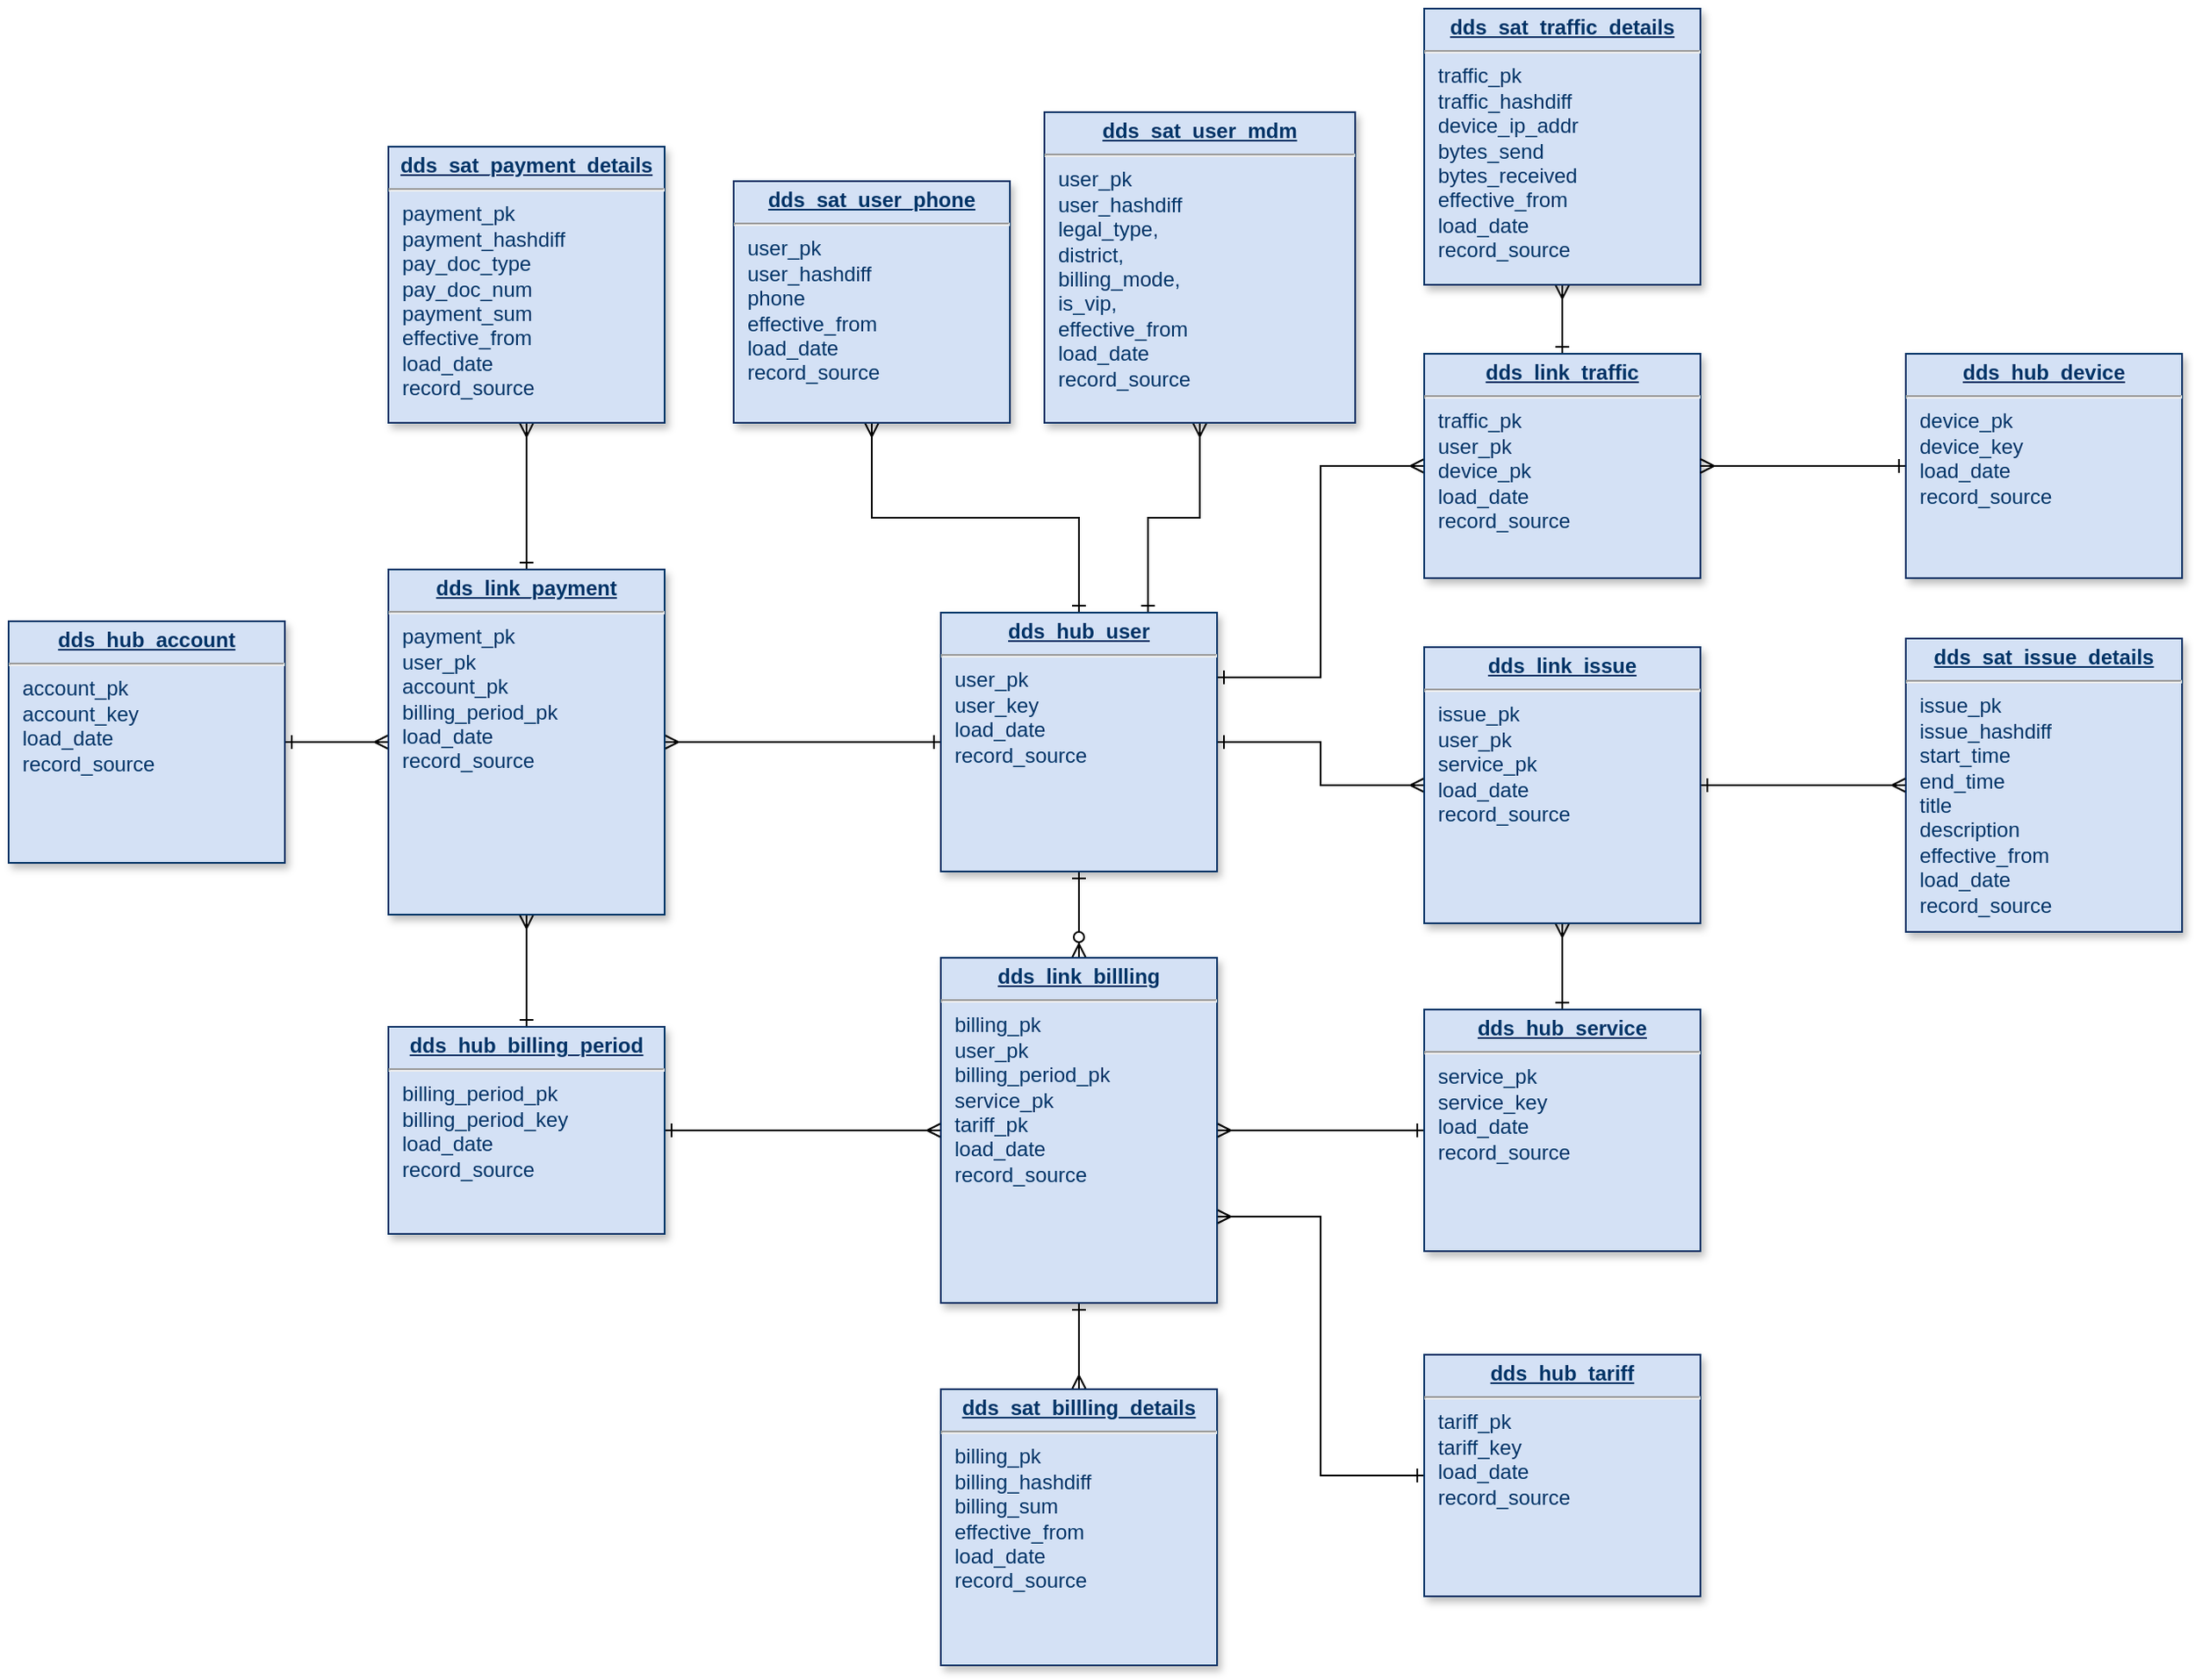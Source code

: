<mxfile version="14.6.13" type="device"><diagram name="Page-1" id="efa7a0a1-bf9b-a30e-e6df-94a7791c09e9"><mxGraphModel dx="1350" dy="804" grid="1" gridSize="10" guides="1" tooltips="1" connect="1" arrows="1" fold="1" page="1" pageScale="1" pageWidth="826" pageHeight="1169" background="#ffffff" math="0" shadow="0"><root><mxCell id="0"/><mxCell id="1" parent="0"/><mxCell id="wcHGb2fPxgw_pSN6tbh8-22" style="edgeStyle=orthogonalEdgeStyle;rounded=0;orthogonalLoop=1;jettySize=auto;html=1;entryX=0.5;entryY=0;entryDx=0;entryDy=0;startArrow=ERone;startFill=0;endArrow=ERzeroToMany;endFill=1;" parent="1" source="osu4zQqXLZGKp-EaHMe_-114" target="wcHGb2fPxgw_pSN6tbh8-12" edge="1"><mxGeometry relative="1" as="geometry"/></mxCell><mxCell id="wcHGb2fPxgw_pSN6tbh8-44" style="edgeStyle=orthogonalEdgeStyle;rounded=0;orthogonalLoop=1;jettySize=auto;html=1;entryX=1;entryY=0.5;entryDx=0;entryDy=0;startArrow=ERone;startFill=0;endArrow=ERmany;endFill=0;" parent="1" source="osu4zQqXLZGKp-EaHMe_-114" target="osu4zQqXLZGKp-EaHMe_-119" edge="1"><mxGeometry relative="1" as="geometry"/></mxCell><mxCell id="wcHGb2fPxgw_pSN6tbh8-53" style="edgeStyle=orthogonalEdgeStyle;rounded=0;orthogonalLoop=1;jettySize=auto;html=1;entryX=0.5;entryY=1;entryDx=0;entryDy=0;startArrow=ERone;startFill=0;endArrow=ERmany;endFill=0;" parent="1" source="osu4zQqXLZGKp-EaHMe_-114" target="wcHGb2fPxgw_pSN6tbh8-1" edge="1"><mxGeometry relative="1" as="geometry"/></mxCell><mxCell id="wcHGb2fPxgw_pSN6tbh8-57" style="edgeStyle=orthogonalEdgeStyle;rounded=0;orthogonalLoop=1;jettySize=auto;html=1;entryX=0;entryY=0.5;entryDx=0;entryDy=0;startArrow=ERone;startFill=0;endArrow=ERmany;endFill=0;" parent="1" source="osu4zQqXLZGKp-EaHMe_-114" target="wcHGb2fPxgw_pSN6tbh8-25" edge="1"><mxGeometry relative="1" as="geometry"/></mxCell><mxCell id="wcHGb2fPxgw_pSN6tbh8-58" style="edgeStyle=orthogonalEdgeStyle;rounded=0;orthogonalLoop=1;jettySize=auto;html=1;exitX=1;exitY=0.25;exitDx=0;exitDy=0;entryX=0;entryY=0.5;entryDx=0;entryDy=0;startArrow=ERone;startFill=0;endArrow=ERmany;endFill=0;" parent="1" source="osu4zQqXLZGKp-EaHMe_-114" target="wcHGb2fPxgw_pSN6tbh8-32" edge="1"><mxGeometry relative="1" as="geometry"/></mxCell><mxCell id="lIxghGUvy0B12-GMB2FH-3" style="edgeStyle=orthogonalEdgeStyle;rounded=0;orthogonalLoop=1;jettySize=auto;html=1;exitX=0.75;exitY=0;exitDx=0;exitDy=0;entryX=0.5;entryY=1;entryDx=0;entryDy=0;startArrow=ERone;startFill=0;endArrow=ERmany;endFill=0;" parent="1" source="osu4zQqXLZGKp-EaHMe_-114" target="lIxghGUvy0B12-GMB2FH-1" edge="1"><mxGeometry relative="1" as="geometry"/></mxCell><mxCell id="osu4zQqXLZGKp-EaHMe_-114" value="&lt;p style=&quot;margin: 0px ; margin-top: 4px ; text-align: center ; text-decoration: underline&quot;&gt;&lt;strong&gt;dds_hub_user&lt;br&gt;&lt;/strong&gt;&lt;/p&gt;&lt;hr&gt;&lt;p style=&quot;margin: 0px ; margin-left: 8px&quot;&gt;user_pk&lt;/p&gt;&lt;p style=&quot;margin: 0px ; margin-left: 8px&quot;&gt;user_key&lt;/p&gt;&lt;p style=&quot;margin: 0px ; margin-left: 8px&quot;&gt;load_date&lt;/p&gt;&lt;p style=&quot;margin: 0px ; margin-left: 8px&quot;&gt;record_source&lt;br&gt;&lt;/p&gt;" style="verticalAlign=top;align=left;overflow=fill;fontSize=12;fontFamily=Helvetica;html=1;strokeColor=#003366;shadow=1;fillColor=#D4E1F5;fontColor=#003366" parent="1" vertex="1"><mxGeometry x="600" y="390" width="160" height="150" as="geometry"/></mxCell><mxCell id="wcHGb2fPxgw_pSN6tbh8-20" style="edgeStyle=orthogonalEdgeStyle;rounded=0;orthogonalLoop=1;jettySize=auto;html=1;entryX=0;entryY=0.5;entryDx=0;entryDy=0;startArrow=ERone;startFill=0;endArrow=ERmany;endFill=0;" parent="1" source="osu4zQqXLZGKp-EaHMe_-117" target="osu4zQqXLZGKp-EaHMe_-119" edge="1"><mxGeometry relative="1" as="geometry"/></mxCell><mxCell id="osu4zQqXLZGKp-EaHMe_-117" value="&lt;p style=&quot;margin: 0px ; margin-top: 4px ; text-align: center ; text-decoration: underline&quot;&gt;&lt;strong&gt;dds_hub_account&lt;br&gt;&lt;/strong&gt;&lt;/p&gt;&lt;hr&gt;&lt;p style=&quot;margin: 0px ; margin-left: 8px&quot;&gt;account_pk&lt;/p&gt;&lt;p style=&quot;margin: 0px ; margin-left: 8px&quot;&gt;account_key&lt;/p&gt;&lt;p style=&quot;margin: 0px ; margin-left: 8px&quot;&gt;load_date&lt;/p&gt;&lt;p style=&quot;margin: 0px ; margin-left: 8px&quot;&gt;record_source&lt;br&gt;&lt;/p&gt;" style="verticalAlign=top;align=left;overflow=fill;fontSize=12;fontFamily=Helvetica;html=1;strokeColor=#003366;shadow=1;fillColor=#D4E1F5;fontColor=#003366" parent="1" vertex="1"><mxGeometry x="60" y="395" width="160" height="140" as="geometry"/></mxCell><mxCell id="wcHGb2fPxgw_pSN6tbh8-45" style="edgeStyle=orthogonalEdgeStyle;rounded=0;orthogonalLoop=1;jettySize=auto;html=1;entryX=0.5;entryY=1;entryDx=0;entryDy=0;startArrow=ERone;startFill=0;endArrow=ERmany;endFill=0;" parent="1" source="osu4zQqXLZGKp-EaHMe_-118" target="osu4zQqXLZGKp-EaHMe_-119" edge="1"><mxGeometry relative="1" as="geometry"/></mxCell><mxCell id="wcHGb2fPxgw_pSN6tbh8-46" style="edgeStyle=orthogonalEdgeStyle;rounded=0;orthogonalLoop=1;jettySize=auto;html=1;startArrow=ERone;startFill=0;endArrow=ERmany;endFill=0;" parent="1" source="osu4zQqXLZGKp-EaHMe_-118" target="wcHGb2fPxgw_pSN6tbh8-12" edge="1"><mxGeometry relative="1" as="geometry"/></mxCell><mxCell id="osu4zQqXLZGKp-EaHMe_-118" value="&lt;p style=&quot;margin: 0px ; margin-top: 4px ; text-align: center ; text-decoration: underline&quot;&gt;&lt;strong&gt;dds_hub_billing_period&lt;br&gt;&lt;/strong&gt;&lt;/p&gt;&lt;hr&gt;&lt;p style=&quot;margin: 0px ; margin-left: 8px&quot;&gt;billing_period_pk&lt;/p&gt;&lt;p style=&quot;margin: 0px ; margin-left: 8px&quot;&gt;billing_period_key&lt;/p&gt;&lt;p style=&quot;margin: 0px ; margin-left: 8px&quot;&gt;load_date&lt;/p&gt;&lt;p style=&quot;margin: 0px ; margin-left: 8px&quot;&gt;record_source&lt;br&gt;&lt;/p&gt;" style="verticalAlign=top;align=left;overflow=fill;fontSize=12;fontFamily=Helvetica;html=1;strokeColor=#003366;shadow=1;fillColor=#D4E1F5;fontColor=#003366" parent="1" vertex="1"><mxGeometry x="280" y="630" width="160" height="120" as="geometry"/></mxCell><mxCell id="wcHGb2fPxgw_pSN6tbh8-43" style="edgeStyle=orthogonalEdgeStyle;rounded=0;orthogonalLoop=1;jettySize=auto;html=1;entryX=0.5;entryY=1;entryDx=0;entryDy=0;startArrow=ERone;startFill=0;endArrow=ERmany;endFill=0;" parent="1" source="osu4zQqXLZGKp-EaHMe_-119" target="wcHGb2fPxgw_pSN6tbh8-4" edge="1"><mxGeometry relative="1" as="geometry"/></mxCell><mxCell id="osu4zQqXLZGKp-EaHMe_-119" value="&lt;p style=&quot;margin: 0px ; margin-top: 4px ; text-align: center ; text-decoration: underline&quot;&gt;&lt;strong&gt;dds_link_payment&lt;br&gt;&lt;/strong&gt;&lt;/p&gt;&lt;hr&gt;&lt;p style=&quot;margin: 0px ; margin-left: 8px&quot;&gt;payment_pk&lt;/p&gt;&lt;p style=&quot;margin: 0px ; margin-left: 8px&quot;&gt;user_pk&lt;/p&gt;&lt;p style=&quot;margin: 0px ; margin-left: 8px&quot;&gt;account_pk&lt;/p&gt;&lt;p style=&quot;margin: 0px ; margin-left: 8px&quot;&gt;billing_period_pk&lt;/p&gt;&lt;p style=&quot;margin: 0px ; margin-left: 8px&quot;&gt;load_date&lt;/p&gt;&lt;p style=&quot;margin: 0px ; margin-left: 8px&quot;&gt;record_source&lt;br&gt;&lt;/p&gt;" style="verticalAlign=top;align=left;overflow=fill;fontSize=12;fontFamily=Helvetica;html=1;strokeColor=#003366;shadow=1;fillColor=#D4E1F5;fontColor=#003366" parent="1" vertex="1"><mxGeometry x="280" y="365" width="160" height="200" as="geometry"/></mxCell><mxCell id="wcHGb2fPxgw_pSN6tbh8-1" value="&lt;p style=&quot;margin: 0px ; margin-top: 4px ; text-align: center ; text-decoration: underline&quot;&gt;&lt;strong&gt;dds_sat_user_phone&lt;br&gt;&lt;/strong&gt;&lt;/p&gt;&lt;hr&gt;&lt;p style=&quot;margin: 0px ; margin-left: 8px&quot;&gt;user_pk&lt;/p&gt;&lt;p style=&quot;margin: 0px ; margin-left: 8px&quot;&gt;user_hashdiff&lt;br&gt;&lt;/p&gt;&lt;p style=&quot;margin: 0px ; margin-left: 8px&quot;&gt;phone&lt;/p&gt;&lt;p style=&quot;margin: 0px ; margin-left: 8px&quot;&gt;effective_from&lt;br&gt;&lt;/p&gt;&lt;p style=&quot;margin: 0px ; margin-left: 8px&quot;&gt;load_date&lt;/p&gt;&lt;p style=&quot;margin: 0px ; margin-left: 8px&quot;&gt;record_source&lt;br&gt;&lt;/p&gt;" style="verticalAlign=top;align=left;overflow=fill;fontSize=12;fontFamily=Helvetica;html=1;strokeColor=#003366;shadow=1;fillColor=#D4E1F5;fontColor=#003366" parent="1" vertex="1"><mxGeometry x="480" y="140" width="160" height="140" as="geometry"/></mxCell><mxCell id="wcHGb2fPxgw_pSN6tbh8-4" value="&lt;p style=&quot;margin: 0px ; margin-top: 4px ; text-align: center ; text-decoration: underline&quot;&gt;&lt;strong&gt;dds_sat_payment_details&lt;br&gt;&lt;/strong&gt;&lt;/p&gt;&lt;hr&gt;&lt;p style=&quot;margin: 0px ; margin-left: 8px&quot;&gt;payment_pk&lt;/p&gt;&lt;p style=&quot;margin: 0px ; margin-left: 8px&quot;&gt;payment_hashdiff&lt;br&gt;&lt;/p&gt;&lt;p style=&quot;margin: 0px ; margin-left: 8px&quot;&gt;pay_doc_type&lt;/p&gt;&lt;p style=&quot;margin: 0px ; margin-left: 8px&quot;&gt;pay_doc_num&lt;/p&gt;&lt;p style=&quot;margin: 0px ; margin-left: 8px&quot;&gt;payment_sum&lt;/p&gt;&lt;p style=&quot;margin: 0px ; margin-left: 8px&quot;&gt;effective_from&lt;/p&gt;&lt;p style=&quot;margin: 0px ; margin-left: 8px&quot;&gt;load_date&lt;br&gt;&lt;/p&gt;&lt;p style=&quot;margin: 0px ; margin-left: 8px&quot;&gt;record_source&lt;br&gt;&lt;/p&gt;" style="verticalAlign=top;align=left;overflow=fill;fontSize=12;fontFamily=Helvetica;html=1;strokeColor=#003366;shadow=1;fillColor=#D4E1F5;fontColor=#003366" parent="1" vertex="1"><mxGeometry x="280" y="120" width="160" height="160" as="geometry"/></mxCell><mxCell id="wcHGb2fPxgw_pSN6tbh8-49" style="edgeStyle=orthogonalEdgeStyle;rounded=0;orthogonalLoop=1;jettySize=auto;html=1;entryX=1;entryY=0.5;entryDx=0;entryDy=0;startArrow=ERone;startFill=0;endArrow=ERmany;endFill=0;" parent="1" source="wcHGb2fPxgw_pSN6tbh8-10" target="wcHGb2fPxgw_pSN6tbh8-12" edge="1"><mxGeometry relative="1" as="geometry"/></mxCell><mxCell id="wcHGb2fPxgw_pSN6tbh8-50" style="edgeStyle=orthogonalEdgeStyle;rounded=0;orthogonalLoop=1;jettySize=auto;html=1;entryX=0.5;entryY=1;entryDx=0;entryDy=0;startArrow=ERone;startFill=0;endArrow=ERmany;endFill=0;" parent="1" source="wcHGb2fPxgw_pSN6tbh8-10" target="wcHGb2fPxgw_pSN6tbh8-25" edge="1"><mxGeometry relative="1" as="geometry"/></mxCell><mxCell id="wcHGb2fPxgw_pSN6tbh8-10" value="&lt;p style=&quot;margin: 0px ; margin-top: 4px ; text-align: center ; text-decoration: underline&quot;&gt;&lt;strong&gt;dds_hub_service&lt;br&gt;&lt;/strong&gt;&lt;/p&gt;&lt;hr&gt;&lt;p style=&quot;margin: 0px ; margin-left: 8px&quot;&gt;service_pk&lt;/p&gt;&lt;p style=&quot;margin: 0px ; margin-left: 8px&quot;&gt;service_key&lt;/p&gt;&lt;p style=&quot;margin: 0px ; margin-left: 8px&quot;&gt;load_date&lt;/p&gt;&lt;p style=&quot;margin: 0px ; margin-left: 8px&quot;&gt;record_source&lt;br&gt;&lt;/p&gt;" style="verticalAlign=top;align=left;overflow=fill;fontSize=12;fontFamily=Helvetica;html=1;strokeColor=#003366;shadow=1;fillColor=#D4E1F5;fontColor=#003366" parent="1" vertex="1"><mxGeometry x="880" y="620" width="160" height="140" as="geometry"/></mxCell><mxCell id="wcHGb2fPxgw_pSN6tbh8-48" style="edgeStyle=orthogonalEdgeStyle;rounded=0;orthogonalLoop=1;jettySize=auto;html=1;entryX=1;entryY=0.75;entryDx=0;entryDy=0;startArrow=ERone;startFill=0;endArrow=ERmany;endFill=0;" parent="1" source="wcHGb2fPxgw_pSN6tbh8-11" target="wcHGb2fPxgw_pSN6tbh8-12" edge="1"><mxGeometry relative="1" as="geometry"/></mxCell><mxCell id="wcHGb2fPxgw_pSN6tbh8-11" value="&lt;p style=&quot;margin: 0px ; margin-top: 4px ; text-align: center ; text-decoration: underline&quot;&gt;&lt;strong&gt;dds_hub_tariff&lt;br&gt;&lt;/strong&gt;&lt;/p&gt;&lt;hr&gt;&lt;p style=&quot;margin: 0px ; margin-left: 8px&quot;&gt;tariff_pk&lt;/p&gt;&lt;p style=&quot;margin: 0px ; margin-left: 8px&quot;&gt;tariff_key&lt;/p&gt;&lt;p style=&quot;margin: 0px ; margin-left: 8px&quot;&gt;load_date&lt;/p&gt;&lt;p style=&quot;margin: 0px ; margin-left: 8px&quot;&gt;record_source&lt;br&gt;&lt;/p&gt;" style="verticalAlign=top;align=left;overflow=fill;fontSize=12;fontFamily=Helvetica;html=1;strokeColor=#003366;shadow=1;fillColor=#D4E1F5;fontColor=#003366" parent="1" vertex="1"><mxGeometry x="880" y="820" width="160" height="140" as="geometry"/></mxCell><mxCell id="wcHGb2fPxgw_pSN6tbh8-47" style="edgeStyle=orthogonalEdgeStyle;rounded=0;orthogonalLoop=1;jettySize=auto;html=1;startArrow=ERone;startFill=0;endArrow=ERmany;endFill=0;" parent="1" source="wcHGb2fPxgw_pSN6tbh8-12" target="wcHGb2fPxgw_pSN6tbh8-15" edge="1"><mxGeometry relative="1" as="geometry"/></mxCell><mxCell id="wcHGb2fPxgw_pSN6tbh8-12" value="&lt;p style=&quot;margin: 0px ; margin-top: 4px ; text-align: center ; text-decoration: underline&quot;&gt;&lt;strong&gt;dds_link_billling&lt;br&gt;&lt;/strong&gt;&lt;/p&gt;&lt;hr&gt;&lt;p style=&quot;margin: 0px ; margin-left: 8px&quot;&gt;billing_pk&lt;/p&gt;&lt;p style=&quot;margin: 0px ; margin-left: 8px&quot;&gt;user_pk&lt;/p&gt;&lt;p style=&quot;margin: 0px ; margin-left: 8px&quot;&gt;billing_period_pk&lt;br&gt;&lt;/p&gt;&lt;p style=&quot;margin: 0px ; margin-left: 8px&quot;&gt;service_pk&lt;/p&gt;&lt;p style=&quot;margin: 0px ; margin-left: 8px&quot;&gt;tariff_pk&lt;br&gt;&lt;/p&gt;&lt;p style=&quot;margin: 0px ; margin-left: 8px&quot;&gt;load_date&lt;/p&gt;&lt;p style=&quot;margin: 0px ; margin-left: 8px&quot;&gt;record_source&lt;br&gt;&lt;/p&gt;" style="verticalAlign=top;align=left;overflow=fill;fontSize=12;fontFamily=Helvetica;html=1;strokeColor=#003366;shadow=1;fillColor=#D4E1F5;fontColor=#003366" parent="1" vertex="1"><mxGeometry x="600" y="590" width="160" height="200" as="geometry"/></mxCell><mxCell id="wcHGb2fPxgw_pSN6tbh8-15" value="&lt;p style=&quot;margin: 0px ; margin-top: 4px ; text-align: center ; text-decoration: underline&quot;&gt;&lt;strong&gt;dds_sat_billling_details&lt;br&gt;&lt;/strong&gt;&lt;/p&gt;&lt;hr&gt;&lt;p style=&quot;margin: 0px ; margin-left: 8px&quot;&gt;billing_pk&lt;/p&gt;&lt;p style=&quot;margin: 0px ; margin-left: 8px&quot;&gt;billing_hashdiff&lt;br&gt;&lt;/p&gt;&lt;p style=&quot;margin: 0px ; margin-left: 8px&quot;&gt;billing_sum&lt;br&gt;&lt;/p&gt;&lt;p style=&quot;margin: 0px ; margin-left: 8px&quot;&gt;effective_from&lt;br&gt;&lt;/p&gt;&lt;p style=&quot;margin: 0px ; margin-left: 8px&quot;&gt;load_date&lt;/p&gt;&lt;p style=&quot;margin: 0px ; margin-left: 8px&quot;&gt;record_source&lt;br&gt;&lt;/p&gt;" style="verticalAlign=top;align=left;overflow=fill;fontSize=12;fontFamily=Helvetica;html=1;strokeColor=#003366;shadow=1;fillColor=#D4E1F5;fontColor=#003366" parent="1" vertex="1"><mxGeometry x="600" y="840" width="160" height="160" as="geometry"/></mxCell><mxCell id="wcHGb2fPxgw_pSN6tbh8-55" style="edgeStyle=orthogonalEdgeStyle;rounded=0;orthogonalLoop=1;jettySize=auto;html=1;startArrow=ERone;startFill=0;endArrow=ERmany;endFill=0;" parent="1" source="wcHGb2fPxgw_pSN6tbh8-25" target="wcHGb2fPxgw_pSN6tbh8-30" edge="1"><mxGeometry relative="1" as="geometry"/></mxCell><mxCell id="wcHGb2fPxgw_pSN6tbh8-25" value="&lt;p style=&quot;margin: 0px ; margin-top: 4px ; text-align: center ; text-decoration: underline&quot;&gt;&lt;strong&gt;dds_link_issue&lt;br&gt;&lt;/strong&gt;&lt;/p&gt;&lt;hr&gt;&lt;p style=&quot;margin: 0px ; margin-left: 8px&quot;&gt;issue_pk&lt;/p&gt;&lt;p style=&quot;margin: 0px ; margin-left: 8px&quot;&gt;user_pk&lt;/p&gt;&lt;p style=&quot;margin: 0px ; margin-left: 8px&quot;&gt;service_pk&lt;br&gt;&lt;/p&gt;&lt;p style=&quot;margin: 0px ; margin-left: 8px&quot;&gt;load_date&lt;/p&gt;&lt;p style=&quot;margin: 0px ; margin-left: 8px&quot;&gt;record_source&lt;br&gt;&lt;/p&gt;" style="verticalAlign=top;align=left;overflow=fill;fontSize=12;fontFamily=Helvetica;html=1;strokeColor=#003366;shadow=1;fillColor=#D4E1F5;fontColor=#003366" parent="1" vertex="1"><mxGeometry x="880" y="410" width="160" height="160" as="geometry"/></mxCell><mxCell id="wcHGb2fPxgw_pSN6tbh8-30" value="&lt;p style=&quot;margin: 0px ; margin-top: 4px ; text-align: center ; text-decoration: underline&quot;&gt;&lt;strong&gt;dds_sat_issue_details&lt;br&gt;&lt;/strong&gt;&lt;/p&gt;&lt;hr&gt;&lt;p style=&quot;margin: 0px ; margin-left: 8px&quot;&gt;issue_pk&lt;/p&gt;&lt;p style=&quot;margin: 0px ; margin-left: 8px&quot;&gt;issue_hashdiff&lt;/p&gt;&lt;p style=&quot;margin: 0px ; margin-left: 8px&quot;&gt;start_time&lt;/p&gt;&lt;p style=&quot;margin: 0px ; margin-left: 8px&quot;&gt;end_time&lt;/p&gt;&lt;p style=&quot;margin: 0px ; margin-left: 8px&quot;&gt;title&lt;/p&gt;&lt;p style=&quot;margin: 0px ; margin-left: 8px&quot;&gt;description&lt;br&gt;&lt;/p&gt;&lt;p style=&quot;margin: 0px ; margin-left: 8px&quot;&gt;effective_from&lt;br&gt;&lt;/p&gt;&lt;p style=&quot;margin: 0px ; margin-left: 8px&quot;&gt;load_date&lt;/p&gt;&lt;p style=&quot;margin: 0px ; margin-left: 8px&quot;&gt;record_source&lt;br&gt;&lt;/p&gt;" style="verticalAlign=top;align=left;overflow=fill;fontSize=12;fontFamily=Helvetica;html=1;strokeColor=#003366;shadow=1;fillColor=#D4E1F5;fontColor=#003366" parent="1" vertex="1"><mxGeometry x="1159" y="405" width="160" height="170" as="geometry"/></mxCell><mxCell id="wcHGb2fPxgw_pSN6tbh8-59" style="edgeStyle=orthogonalEdgeStyle;rounded=0;orthogonalLoop=1;jettySize=auto;html=1;entryX=0.5;entryY=1;entryDx=0;entryDy=0;startArrow=ERone;startFill=0;endArrow=ERmany;endFill=0;" parent="1" source="wcHGb2fPxgw_pSN6tbh8-32" target="wcHGb2fPxgw_pSN6tbh8-39" edge="1"><mxGeometry relative="1" as="geometry"/></mxCell><mxCell id="wcHGb2fPxgw_pSN6tbh8-32" value="&lt;p style=&quot;margin: 0px ; margin-top: 4px ; text-align: center ; text-decoration: underline&quot;&gt;&lt;strong&gt;dds_link_traffic&lt;br&gt;&lt;/strong&gt;&lt;/p&gt;&lt;hr&gt;&lt;p style=&quot;margin: 0px ; margin-left: 8px&quot;&gt;traffic_pk&lt;/p&gt;&lt;p style=&quot;margin: 0px ; margin-left: 8px&quot;&gt;user_pk&lt;/p&gt;&lt;p style=&quot;margin: 0px ; margin-left: 8px&quot;&gt;device_pk&lt;br&gt;&lt;/p&gt;&lt;p style=&quot;margin: 0px ; margin-left: 8px&quot;&gt;load_date&lt;/p&gt;&lt;p style=&quot;margin: 0px ; margin-left: 8px&quot;&gt;record_source&lt;br&gt;&lt;/p&gt;" style="verticalAlign=top;align=left;overflow=fill;fontSize=12;fontFamily=Helvetica;html=1;strokeColor=#003366;shadow=1;fillColor=#D4E1F5;fontColor=#003366" parent="1" vertex="1"><mxGeometry x="880" y="240" width="160" height="130" as="geometry"/></mxCell><mxCell id="wcHGb2fPxgw_pSN6tbh8-39" value="&lt;p style=&quot;margin: 0px ; margin-top: 4px ; text-align: center ; text-decoration: underline&quot;&gt;&lt;strong&gt;dds_sat_traffic_details&lt;br&gt;&lt;/strong&gt;&lt;/p&gt;&lt;hr&gt;&lt;p style=&quot;margin: 0px ; margin-left: 8px&quot;&gt;traffic_pk&lt;/p&gt;&lt;p style=&quot;margin: 0px ; margin-left: 8px&quot;&gt;traffic_hashdiff&lt;br&gt;&lt;/p&gt;&lt;p style=&quot;margin: 0px ; margin-left: 8px&quot;&gt;device_ip_addr&lt;/p&gt;&lt;p style=&quot;margin: 0px ; margin-left: 8px&quot;&gt;bytes_send&lt;/p&gt;&lt;p style=&quot;margin: 0px ; margin-left: 8px&quot;&gt;bytes_received&lt;br&gt;&lt;/p&gt;&lt;p style=&quot;margin: 0px ; margin-left: 8px&quot;&gt;effective_from&lt;br&gt;&lt;/p&gt;&lt;p style=&quot;margin: 0px ; margin-left: 8px&quot;&gt;load_date&lt;/p&gt;&lt;p style=&quot;margin: 0px ; margin-left: 8px&quot;&gt;record_source&lt;br&gt;&lt;/p&gt;" style="verticalAlign=top;align=left;overflow=fill;fontSize=12;fontFamily=Helvetica;html=1;strokeColor=#003366;shadow=1;fillColor=#D4E1F5;fontColor=#003366" parent="1" vertex="1"><mxGeometry x="880" y="40" width="160" height="160" as="geometry"/></mxCell><mxCell id="wcHGb2fPxgw_pSN6tbh8-54" style="edgeStyle=orthogonalEdgeStyle;rounded=0;orthogonalLoop=1;jettySize=auto;html=1;startArrow=ERone;startFill=0;endArrow=ERmany;endFill=0;" parent="1" source="wcHGb2fPxgw_pSN6tbh8-40" target="wcHGb2fPxgw_pSN6tbh8-32" edge="1"><mxGeometry relative="1" as="geometry"/></mxCell><mxCell id="wcHGb2fPxgw_pSN6tbh8-40" value="&lt;p style=&quot;margin: 0px ; margin-top: 4px ; text-align: center ; text-decoration: underline&quot;&gt;&lt;strong&gt;dds_hub_device&lt;br&gt;&lt;/strong&gt;&lt;/p&gt;&lt;hr&gt;&lt;p style=&quot;margin: 0px ; margin-left: 8px&quot;&gt;device_pk&lt;/p&gt;&lt;p style=&quot;margin: 0px ; margin-left: 8px&quot;&gt;device_key&lt;/p&gt;&lt;p style=&quot;margin: 0px ; margin-left: 8px&quot;&gt;load_date&lt;/p&gt;&lt;p style=&quot;margin: 0px ; margin-left: 8px&quot;&gt;record_source&lt;br&gt;&lt;/p&gt;" style="verticalAlign=top;align=left;overflow=fill;fontSize=12;fontFamily=Helvetica;html=1;strokeColor=#003366;shadow=1;fillColor=#D4E1F5;fontColor=#003366" parent="1" vertex="1"><mxGeometry x="1159" y="240" width="160" height="130" as="geometry"/></mxCell><mxCell id="lIxghGUvy0B12-GMB2FH-1" value="&lt;p style=&quot;margin: 0px ; margin-top: 4px ; text-align: center ; text-decoration: underline&quot;&gt;&lt;strong&gt;dds_sat_user_mdm&lt;/strong&gt;&lt;/p&gt;&lt;hr&gt;&lt;p style=&quot;margin: 0px ; margin-left: 8px&quot;&gt;user_pk&lt;/p&gt;&lt;p style=&quot;margin: 0px ; margin-left: 8px&quot;&gt;user_hashdiff&lt;br&gt;&lt;/p&gt;&lt;p style=&quot;margin: 0px ; margin-left: 8px&quot;&gt;legal_type,&lt;br&gt;district,&lt;br&gt;billing_mode,&lt;br&gt;is_vip,&lt;br&gt;&lt;/p&gt;&lt;p style=&quot;margin: 0px ; margin-left: 8px&quot;&gt;effective_from&lt;br&gt;&lt;/p&gt;&lt;p style=&quot;margin: 0px ; margin-left: 8px&quot;&gt;load_date&lt;/p&gt;&lt;p style=&quot;margin: 0px ; margin-left: 8px&quot;&gt;record_source&lt;br&gt;&lt;/p&gt;" style="verticalAlign=top;align=left;overflow=fill;fontSize=12;fontFamily=Helvetica;html=1;strokeColor=#003366;shadow=1;fillColor=#D4E1F5;fontColor=#003366" parent="1" vertex="1"><mxGeometry x="660" y="100" width="180" height="180" as="geometry"/></mxCell></root></mxGraphModel></diagram></mxfile>
